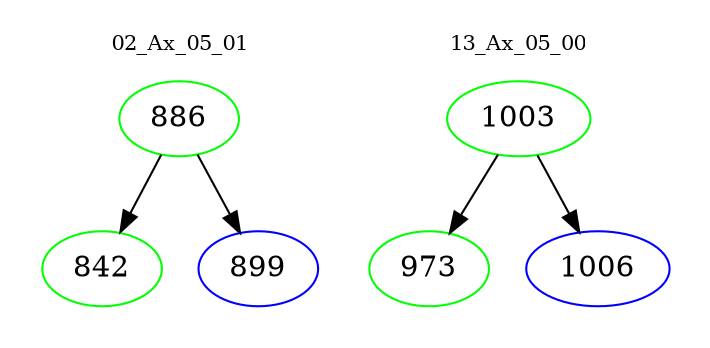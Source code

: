 digraph{
subgraph cluster_0 {
color = white
label = "02_Ax_05_01";
fontsize=10;
T0_886 [label="886", color="green"]
T0_886 -> T0_842 [color="black"]
T0_842 [label="842", color="green"]
T0_886 -> T0_899 [color="black"]
T0_899 [label="899", color="blue"]
}
subgraph cluster_1 {
color = white
label = "13_Ax_05_00";
fontsize=10;
T1_1003 [label="1003", color="green"]
T1_1003 -> T1_973 [color="black"]
T1_973 [label="973", color="green"]
T1_1003 -> T1_1006 [color="black"]
T1_1006 [label="1006", color="blue"]
}
}
